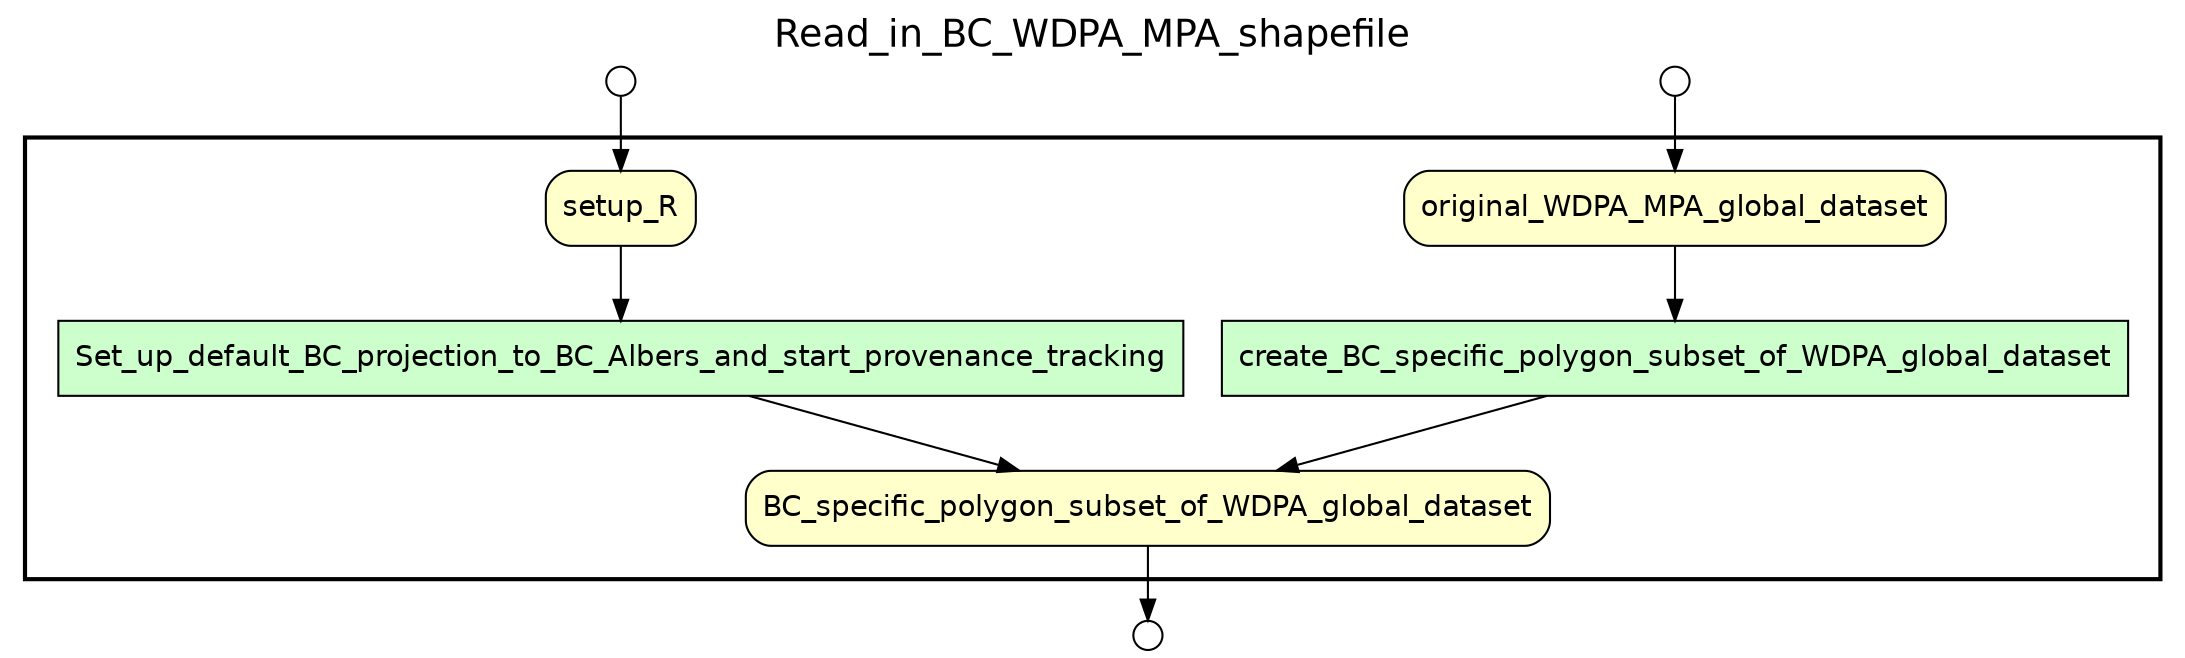 /* Start of top-level graph */
digraph Workflow {
rankdir=TB

/* Title for graph */
fontname=Helvetica; fontsize=18; labelloc=t
label=Read_in_BC_WDPA_MPA_shapefile

/* Start of double cluster for drawing box around nodes in workflow */
subgraph cluster_workflow_box_outer { label=""; color=black; penwidth=2
subgraph cluster_workflow_box_inner { label=""; penwidth=0

/* Style for nodes representing atomic programs in workflow */
node[shape=box style=filled fillcolor="#CCFFCC" peripheries=1 fontname=Helvetica]

/* Nodes representing atomic programs in workflow */
Set_up_default_BC_projection_to_BC_Albers_and_start_provenance_tracking
create_BC_specific_polygon_subset_of_WDPA_global_dataset

/* Style for nodes representing non-parameter data channels in workflow */
node[shape=box style="rounded,filled" fillcolor="#FFFFCC" peripheries=1 fontname=Helvetica]

/* Nodes for non-parameter data channels in workflow */
BC_specific_polygon_subset_of_WDPA_global_dataset
setup_R
original_WDPA_MPA_global_dataset

/* Style for nodes representing parameter channels in workflow */
node[shape=box style="rounded,filled" fillcolor="#FCFCFC" peripheries=1 fontname=Helvetica]

/* Nodes representing parameter channels in workflow */

/* Edges representing connections between programs and channels */
Set_up_default_BC_projection_to_BC_Albers_and_start_provenance_tracking -> BC_specific_polygon_subset_of_WDPA_global_dataset
setup_R -> Set_up_default_BC_projection_to_BC_Albers_and_start_provenance_tracking
create_BC_specific_polygon_subset_of_WDPA_global_dataset -> BC_specific_polygon_subset_of_WDPA_global_dataset
original_WDPA_MPA_global_dataset -> create_BC_specific_polygon_subset_of_WDPA_global_dataset

/* End of double cluster for drawing box around nodes in workflow */
}}

/* Style for nodes representing workflow input ports */
node[shape=circle style="rounded,filled" fillcolor="#FFFFFF" peripheries=1 fontname=Helvetica width=0.2]

/* Nodes representing workflow input ports */
setup_R_input_port [label=""]
original_WDPA_MPA_global_dataset_input_port [label=""]

/* Style for nodes representing workflow output ports */
node[shape=circle style="rounded,filled" fillcolor="#FFFFFF" peripheries=1 fontname=Helvetica width=0.2]

/* Nodes representing workflow output ports */
BC_specific_polygon_subset_of_WDPA_global_dataset_output_port [label=""]

/* Edges from input ports to channels */
setup_R_input_port -> setup_R
original_WDPA_MPA_global_dataset_input_port -> original_WDPA_MPA_global_dataset

/* Edges from channels to output ports */
BC_specific_polygon_subset_of_WDPA_global_dataset -> BC_specific_polygon_subset_of_WDPA_global_dataset_output_port

/* End of top-level graph */
}
